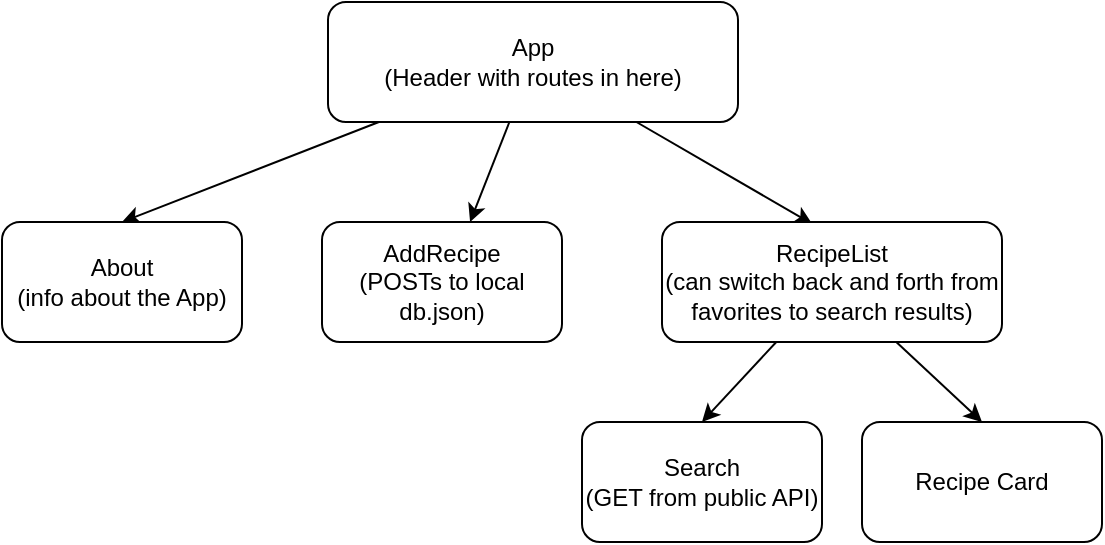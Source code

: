 <mxfile>
    <diagram id="QxxpMJJGGrtlQuk_RLr5" name="Page-1">
        <mxGraphModel dx="1074" dy="464" grid="1" gridSize="10" guides="1" tooltips="1" connect="1" arrows="1" fold="1" page="1" pageScale="1" pageWidth="850" pageHeight="1100" math="0" shadow="0">
            <root>
                <mxCell id="0"/>
                <mxCell id="1" parent="0"/>
                <mxCell id="11" style="edgeStyle=none;html=1;entryX=0.442;entryY=0.017;entryDx=0;entryDy=0;entryPerimeter=0;" parent="1" source="4" target="7" edge="1">
                    <mxGeometry relative="1" as="geometry">
                        <mxPoint x="590" y="150" as="targetPoint"/>
                    </mxGeometry>
                </mxCell>
                <mxCell id="18" style="edgeStyle=none;html=1;entryX=0.617;entryY=0;entryDx=0;entryDy=0;entryPerimeter=0;" parent="1" source="4" target="17" edge="1">
                    <mxGeometry relative="1" as="geometry"/>
                </mxCell>
                <mxCell id="20" style="edgeStyle=none;html=1;entryX=0.5;entryY=0;entryDx=0;entryDy=0;" parent="1" source="4" target="19" edge="1">
                    <mxGeometry relative="1" as="geometry"/>
                </mxCell>
                <mxCell id="4" value="App&lt;br&gt;(Header with routes in here)" style="rounded=1;whiteSpace=wrap;html=1;" parent="1" vertex="1">
                    <mxGeometry x="323" y="30" width="205" height="60" as="geometry"/>
                </mxCell>
                <mxCell id="6" value="Search&lt;br&gt;(GET from public API)" style="rounded=1;whiteSpace=wrap;html=1;" parent="1" vertex="1">
                    <mxGeometry x="450" y="240" width="120" height="60" as="geometry"/>
                </mxCell>
                <mxCell id="12" style="edgeStyle=none;html=1;entryX=0.5;entryY=0;entryDx=0;entryDy=0;" parent="1" source="7" target="8" edge="1">
                    <mxGeometry relative="1" as="geometry">
                        <mxPoint x="610" y="250" as="targetPoint"/>
                    </mxGeometry>
                </mxCell>
                <mxCell id="21" style="edgeStyle=none;html=1;entryX=0.5;entryY=0;entryDx=0;entryDy=0;" edge="1" parent="1" source="7" target="6">
                    <mxGeometry relative="1" as="geometry"/>
                </mxCell>
                <mxCell id="7" value="RecipeList&lt;br&gt;(can switch back and forth from favorites to search results)" style="rounded=1;whiteSpace=wrap;html=1;" parent="1" vertex="1">
                    <mxGeometry x="490" y="140" width="170" height="60" as="geometry"/>
                </mxCell>
                <mxCell id="8" value="Recipe Card" style="rounded=1;whiteSpace=wrap;html=1;" parent="1" vertex="1">
                    <mxGeometry x="590" y="240" width="120" height="60" as="geometry"/>
                </mxCell>
                <mxCell id="17" value="AddRecipe&lt;br&gt;(POSTs to local db.json)" style="rounded=1;whiteSpace=wrap;html=1;" parent="1" vertex="1">
                    <mxGeometry x="320" y="140" width="120" height="60" as="geometry"/>
                </mxCell>
                <mxCell id="19" value="About&lt;br&gt;(info about the App)" style="rounded=1;whiteSpace=wrap;html=1;" parent="1" vertex="1">
                    <mxGeometry x="160" y="140" width="120" height="60" as="geometry"/>
                </mxCell>
            </root>
        </mxGraphModel>
    </diagram>
</mxfile>